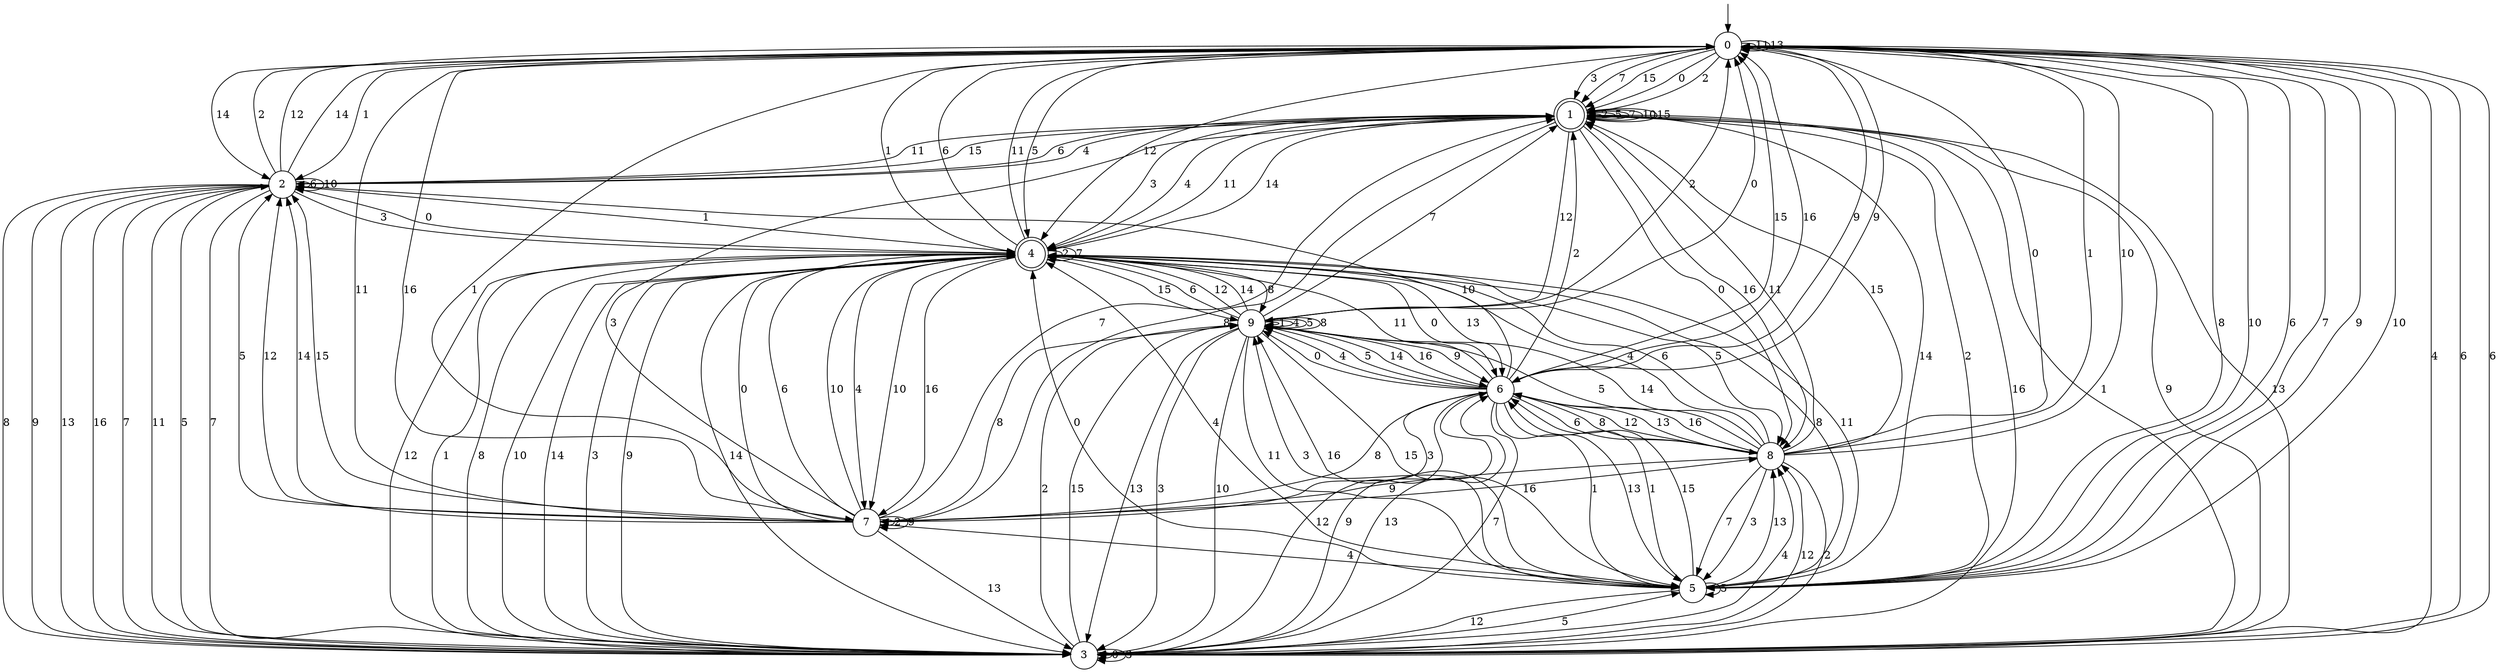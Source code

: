 digraph g {

	s0 [shape="circle" label="0"];
	s1 [shape="doublecircle" label="1"];
	s2 [shape="circle" label="2"];
	s3 [shape="circle" label="3"];
	s4 [shape="doublecircle" label="4"];
	s5 [shape="circle" label="5"];
	s6 [shape="circle" label="6"];
	s7 [shape="circle" label="7"];
	s8 [shape="circle" label="8"];
	s9 [shape="circle" label="9"];
	s0 -> s1 [label="0"];
	s0 -> s2 [label="1"];
	s0 -> s1 [label="2"];
	s0 -> s1 [label="3"];
	s0 -> s3 [label="4"];
	s0 -> s4 [label="5"];
	s0 -> s3 [label="6"];
	s0 -> s1 [label="7"];
	s0 -> s5 [label="8"];
	s0 -> s6 [label="9"];
	s0 -> s5 [label="10"];
	s0 -> s0 [label="11"];
	s0 -> s4 [label="12"];
	s0 -> s0 [label="13"];
	s0 -> s2 [label="14"];
	s0 -> s1 [label="15"];
	s0 -> s7 [label="16"];
	s1 -> s8 [label="0"];
	s1 -> s3 [label="1"];
	s1 -> s1 [label="2"];
	s1 -> s4 [label="3"];
	s1 -> s4 [label="4"];
	s1 -> s1 [label="5"];
	s1 -> s2 [label="6"];
	s1 -> s1 [label="7"];
	s1 -> s7 [label="8"];
	s1 -> s3 [label="9"];
	s1 -> s1 [label="10"];
	s1 -> s4 [label="11"];
	s1 -> s9 [label="12"];
	s1 -> s3 [label="13"];
	s1 -> s4 [label="14"];
	s1 -> s1 [label="15"];
	s1 -> s8 [label="16"];
	s2 -> s4 [label="0"];
	s2 -> s4 [label="1"];
	s2 -> s0 [label="2"];
	s2 -> s4 [label="3"];
	s2 -> s1 [label="4"];
	s2 -> s3 [label="5"];
	s2 -> s2 [label="6"];
	s2 -> s3 [label="7"];
	s2 -> s3 [label="8"];
	s2 -> s3 [label="9"];
	s2 -> s2 [label="10"];
	s2 -> s1 [label="11"];
	s2 -> s0 [label="12"];
	s2 -> s3 [label="13"];
	s2 -> s0 [label="14"];
	s2 -> s1 [label="15"];
	s2 -> s3 [label="16"];
	s3 -> s3 [label="0"];
	s3 -> s4 [label="1"];
	s3 -> s9 [label="2"];
	s3 -> s3 [label="3"];
	s3 -> s8 [label="4"];
	s3 -> s5 [label="5"];
	s3 -> s0 [label="6"];
	s3 -> s2 [label="7"];
	s3 -> s4 [label="8"];
	s3 -> s6 [label="9"];
	s3 -> s4 [label="10"];
	s3 -> s2 [label="11"];
	s3 -> s8 [label="12"];
	s3 -> s6 [label="13"];
	s3 -> s4 [label="14"];
	s3 -> s9 [label="15"];
	s3 -> s1 [label="16"];
	s4 -> s6 [label="0"];
	s4 -> s0 [label="1"];
	s4 -> s4 [label="2"];
	s4 -> s3 [label="3"];
	s4 -> s7 [label="4"];
	s4 -> s8 [label="5"];
	s4 -> s0 [label="6"];
	s4 -> s4 [label="7"];
	s4 -> s9 [label="8"];
	s4 -> s3 [label="9"];
	s4 -> s7 [label="10"];
	s4 -> s0 [label="11"];
	s4 -> s3 [label="12"];
	s4 -> s6 [label="13"];
	s4 -> s3 [label="14"];
	s4 -> s9 [label="15"];
	s4 -> s7 [label="16"];
	s5 -> s4 [label="0"];
	s5 -> s6 [label="1"];
	s5 -> s1 [label="2"];
	s5 -> s9 [label="3"];
	s5 -> s4 [label="4"];
	s5 -> s5 [label="5"];
	s5 -> s0 [label="6"];
	s5 -> s0 [label="7"];
	s5 -> s4 [label="8"];
	s5 -> s0 [label="9"];
	s5 -> s0 [label="10"];
	s5 -> s4 [label="11"];
	s5 -> s3 [label="12"];
	s5 -> s8 [label="13"];
	s5 -> s1 [label="14"];
	s5 -> s6 [label="15"];
	s5 -> s9 [label="16"];
	s6 -> s9 [label="0"];
	s6 -> s5 [label="1"];
	s6 -> s1 [label="2"];
	s6 -> s7 [label="3"];
	s6 -> s9 [label="4"];
	s6 -> s9 [label="5"];
	s6 -> s8 [label="6"];
	s6 -> s3 [label="7"];
	s6 -> s7 [label="8"];
	s6 -> s0 [label="9"];
	s6 -> s2 [label="10"];
	s6 -> s4 [label="11"];
	s6 -> s3 [label="12"];
	s6 -> s5 [label="13"];
	s6 -> s9 [label="14"];
	s6 -> s0 [label="15"];
	s6 -> s0 [label="16"];
	s7 -> s4 [label="0"];
	s7 -> s0 [label="1"];
	s7 -> s7 [label="2"];
	s7 -> s1 [label="3"];
	s7 -> s5 [label="4"];
	s7 -> s2 [label="5"];
	s7 -> s4 [label="6"];
	s7 -> s1 [label="7"];
	s7 -> s9 [label="8"];
	s7 -> s7 [label="9"];
	s7 -> s4 [label="10"];
	s7 -> s0 [label="11"];
	s7 -> s2 [label="12"];
	s7 -> s3 [label="13"];
	s7 -> s2 [label="14"];
	s7 -> s2 [label="15"];
	s7 -> s8 [label="16"];
	s8 -> s0 [label="0"];
	s8 -> s0 [label="1"];
	s8 -> s3 [label="2"];
	s8 -> s5 [label="3"];
	s8 -> s4 [label="4"];
	s8 -> s9 [label="5"];
	s8 -> s4 [label="6"];
	s8 -> s5 [label="7"];
	s8 -> s6 [label="8"];
	s8 -> s7 [label="9"];
	s8 -> s0 [label="10"];
	s8 -> s1 [label="11"];
	s8 -> s6 [label="12"];
	s8 -> s6 [label="13"];
	s8 -> s9 [label="14"];
	s8 -> s1 [label="15"];
	s8 -> s6 [label="16"];
	s9 -> s0 [label="0"];
	s9 -> s9 [label="1"];
	s9 -> s0 [label="2"];
	s9 -> s3 [label="3"];
	s9 -> s9 [label="4"];
	s9 -> s9 [label="5"];
	s9 -> s4 [label="6"];
	s9 -> s1 [label="7"];
	s9 -> s9 [label="8"];
	s9 -> s6 [label="9"];
	s9 -> s3 [label="10"];
	s9 -> s5 [label="11"];
	s9 -> s4 [label="12"];
	s9 -> s3 [label="13"];
	s9 -> s4 [label="14"];
	s9 -> s5 [label="15"];
	s9 -> s6 [label="16"];

__start0 [label="" shape="none" width="0" height="0"];
__start0 -> s0;

}
